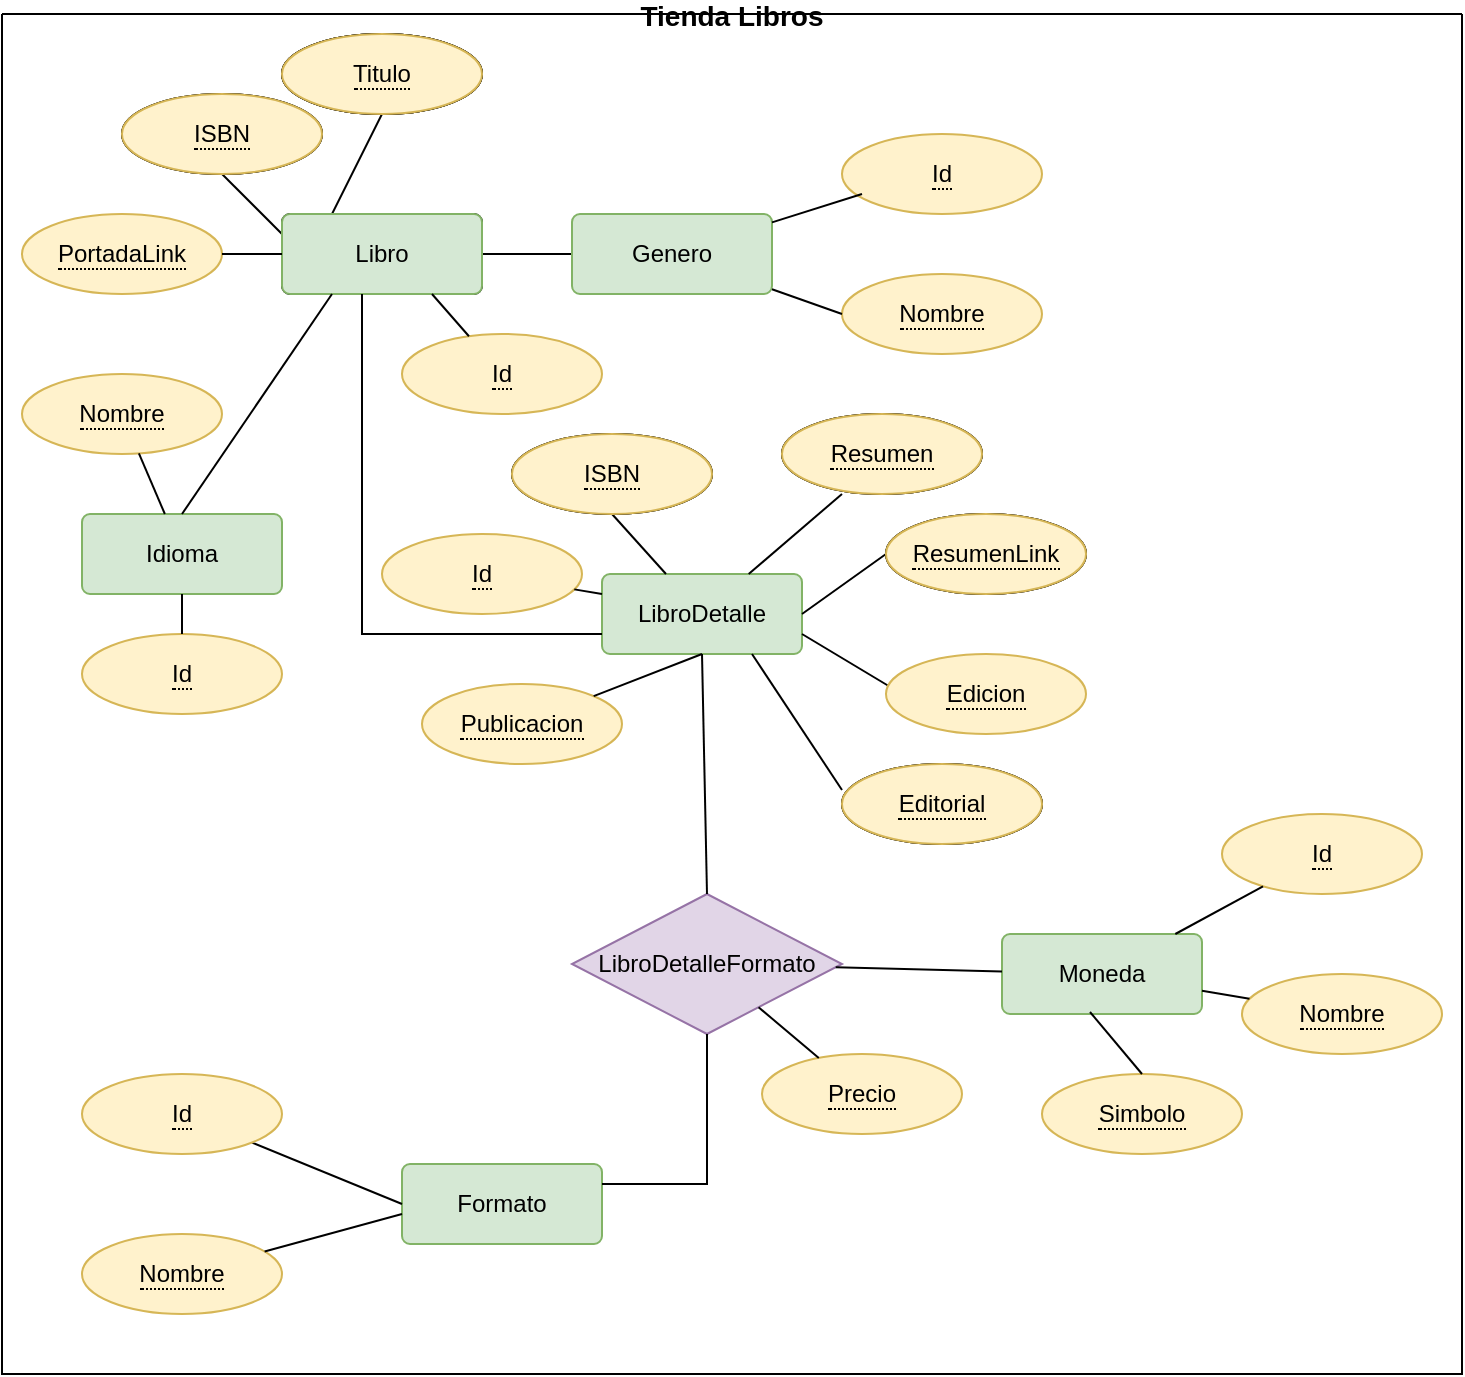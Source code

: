 <mxfile version="20.8.20" type="github">
  <diagram id="R2lEEEUBdFMjLlhIrx00" name="Page-1">
    <mxGraphModel dx="880" dy="452" grid="1" gridSize="10" guides="1" tooltips="1" connect="1" arrows="1" fold="1" page="1" pageScale="1" pageWidth="850" pageHeight="1100" math="0" shadow="0" extFonts="Permanent Marker^https://fonts.googleapis.com/css?family=Permanent+Marker">
      <root>
        <mxCell id="0" />
        <mxCell id="1" parent="0" />
        <mxCell id="xx8JCHiFy8lJPD8X3YAm-1" value="Libro" style="rounded=1;arcSize=10;whiteSpace=wrap;html=1;align=center;" parent="1" vertex="1">
          <mxGeometry x="180" y="220" width="100" height="40" as="geometry" />
        </mxCell>
        <mxCell id="xx8JCHiFy8lJPD8X3YAm-2" value="&lt;span style=&quot;border-bottom: 1px dotted&quot;&gt;ISBN&lt;/span&gt;" style="ellipse;whiteSpace=wrap;html=1;align=center;" parent="1" vertex="1">
          <mxGeometry x="100" y="160" width="100" height="40" as="geometry" />
        </mxCell>
        <mxCell id="xx8JCHiFy8lJPD8X3YAm-3" value="" style="endArrow=none;html=1;rounded=0;exitX=0.5;exitY=1;exitDx=0;exitDy=0;entryX=0;entryY=0.25;entryDx=0;entryDy=0;" parent="1" source="xx8JCHiFy8lJPD8X3YAm-2" target="xx8JCHiFy8lJPD8X3YAm-1" edge="1">
          <mxGeometry relative="1" as="geometry">
            <mxPoint x="330" y="240" as="sourcePoint" />
            <mxPoint x="490" y="240" as="targetPoint" />
          </mxGeometry>
        </mxCell>
        <mxCell id="xx8JCHiFy8lJPD8X3YAm-4" value="&lt;span style=&quot;border-bottom: 1px dotted&quot;&gt;Titulo&lt;/span&gt;" style="ellipse;whiteSpace=wrap;html=1;align=center;" parent="1" vertex="1">
          <mxGeometry x="180" y="130" width="100" height="40" as="geometry" />
        </mxCell>
        <mxCell id="xx8JCHiFy8lJPD8X3YAm-6" value="" style="endArrow=none;html=1;rounded=0;exitX=0.5;exitY=1;exitDx=0;exitDy=0;entryX=0.25;entryY=0;entryDx=0;entryDy=0;" parent="1" source="xx8JCHiFy8lJPD8X3YAm-4" target="xx8JCHiFy8lJPD8X3YAm-1" edge="1">
          <mxGeometry relative="1" as="geometry">
            <mxPoint x="330" y="240" as="sourcePoint" />
            <mxPoint x="490" y="240" as="targetPoint" />
          </mxGeometry>
        </mxCell>
        <mxCell id="xx8JCHiFy8lJPD8X3YAm-10" value="" style="endArrow=none;html=1;rounded=0;entryX=1;entryY=0.5;entryDx=0;entryDy=0;" parent="1" target="xx8JCHiFy8lJPD8X3YAm-1" edge="1">
          <mxGeometry relative="1" as="geometry">
            <mxPoint x="380" y="240" as="sourcePoint" />
            <mxPoint x="310" y="290" as="targetPoint" />
          </mxGeometry>
        </mxCell>
        <mxCell id="xx8JCHiFy8lJPD8X3YAm-17" value="&lt;span style=&quot;border-bottom: 1px dotted&quot;&gt;Titulo&lt;/span&gt;" style="ellipse;whiteSpace=wrap;html=1;align=center;" parent="1" vertex="1">
          <mxGeometry x="180" y="130" width="100" height="40" as="geometry" />
        </mxCell>
        <mxCell id="xx8JCHiFy8lJPD8X3YAm-40" value="Libro" style="rounded=1;arcSize=10;whiteSpace=wrap;html=1;align=center;fillColor=#d5e8d4;strokeColor=#82b366;" parent="1" vertex="1">
          <mxGeometry x="180" y="220" width="100" height="40" as="geometry" />
        </mxCell>
        <mxCell id="xx8JCHiFy8lJPD8X3YAm-43" value="&lt;span style=&quot;border-bottom: 1px dotted&quot;&gt;ISBN&lt;/span&gt;" style="ellipse;whiteSpace=wrap;html=1;align=center;" parent="1" vertex="1">
          <mxGeometry x="100" y="160" width="100" height="40" as="geometry" />
        </mxCell>
        <mxCell id="xx8JCHiFy8lJPD8X3YAm-44" value="&lt;span style=&quot;border-bottom: 1px dotted&quot;&gt;Titulo&lt;/span&gt;" style="ellipse;whiteSpace=wrap;html=1;align=center;" parent="1" vertex="1">
          <mxGeometry x="180" y="130" width="100" height="40" as="geometry" />
        </mxCell>
        <mxCell id="xx8JCHiFy8lJPD8X3YAm-53" value="&lt;span style=&quot;border-bottom: 1px dotted&quot;&gt;ISBN&lt;/span&gt;" style="ellipse;whiteSpace=wrap;html=1;align=center;fillColor=#fff2cc;strokeColor=#d6b656;" parent="1" vertex="1">
          <mxGeometry x="100" y="160" width="100" height="40" as="geometry" />
        </mxCell>
        <mxCell id="xx8JCHiFy8lJPD8X3YAm-54" value="&lt;span style=&quot;border-bottom: 1px dotted&quot;&gt;Titulo&lt;/span&gt;" style="ellipse;whiteSpace=wrap;html=1;align=center;fillColor=#fff2cc;strokeColor=#d6b656;" parent="1" vertex="1">
          <mxGeometry x="180" y="130" width="100" height="40" as="geometry" />
        </mxCell>
        <mxCell id="xx8JCHiFy8lJPD8X3YAm-65" value="Tienda Libros" style="swimlane;startSize=0;fontSize=14;" parent="1" vertex="1">
          <mxGeometry x="40" y="120" width="730" height="680" as="geometry" />
        </mxCell>
        <mxCell id="ZatRmtBqE8KDC4G2VJVv-1" value="&lt;span style=&quot;border-bottom: 1px dotted&quot;&gt;Id&lt;/span&gt;" style="ellipse;whiteSpace=wrap;html=1;align=center;fillColor=#fff2cc;strokeColor=#d6b656;" parent="xx8JCHiFy8lJPD8X3YAm-65" vertex="1">
          <mxGeometry x="200" y="160" width="100" height="40" as="geometry" />
        </mxCell>
        <mxCell id="xx8JCHiFy8lJPD8X3YAm-15" value="LibroDetalle" style="rounded=1;arcSize=10;whiteSpace=wrap;html=1;align=center;fillColor=#d5e8d4;strokeColor=#82b366;" parent="xx8JCHiFy8lJPD8X3YAm-65" vertex="1">
          <mxGeometry x="300" y="280" width="100" height="40" as="geometry" />
        </mxCell>
        <mxCell id="xx8JCHiFy8lJPD8X3YAm-18" value="&lt;span style=&quot;border-bottom: 1px dotted&quot;&gt;ISBN&lt;/span&gt;" style="ellipse;whiteSpace=wrap;html=1;align=center;" parent="xx8JCHiFy8lJPD8X3YAm-65" vertex="1">
          <mxGeometry x="255" y="210" width="100" height="40" as="geometry" />
        </mxCell>
        <mxCell id="xx8JCHiFy8lJPD8X3YAm-19" value="" style="endArrow=none;html=1;rounded=0;exitX=0.5;exitY=1;exitDx=0;exitDy=0;" parent="xx8JCHiFy8lJPD8X3YAm-65" source="xx8JCHiFy8lJPD8X3YAm-18" target="xx8JCHiFy8lJPD8X3YAm-15" edge="1">
          <mxGeometry relative="1" as="geometry">
            <mxPoint x="250" y="210" as="sourcePoint" />
            <mxPoint x="410" y="210" as="targetPoint" />
          </mxGeometry>
        </mxCell>
        <mxCell id="xx8JCHiFy8lJPD8X3YAm-20" value="&lt;span style=&quot;border-bottom: 1px dotted&quot;&gt;Resumen&lt;/span&gt;" style="ellipse;whiteSpace=wrap;html=1;align=center;" parent="xx8JCHiFy8lJPD8X3YAm-65" vertex="1">
          <mxGeometry x="390" y="200" width="100" height="40" as="geometry" />
        </mxCell>
        <mxCell id="xx8JCHiFy8lJPD8X3YAm-21" value="" style="endArrow=none;html=1;rounded=0;exitX=0.5;exitY=1;exitDx=0;exitDy=0;" parent="xx8JCHiFy8lJPD8X3YAm-65" target="xx8JCHiFy8lJPD8X3YAm-15" edge="1">
          <mxGeometry relative="1" as="geometry">
            <mxPoint x="420" y="240" as="sourcePoint" />
            <mxPoint x="465" y="270" as="targetPoint" />
          </mxGeometry>
        </mxCell>
        <mxCell id="xx8JCHiFy8lJPD8X3YAm-22" value="&lt;span style=&quot;border-bottom: 1px dotted&quot;&gt;ResumenLink&lt;/span&gt;" style="ellipse;whiteSpace=wrap;html=1;align=center;" parent="xx8JCHiFy8lJPD8X3YAm-65" vertex="1">
          <mxGeometry x="442" y="250" width="100" height="40" as="geometry" />
        </mxCell>
        <mxCell id="xx8JCHiFy8lJPD8X3YAm-23" value="" style="endArrow=none;html=1;rounded=0;entryX=1;entryY=0.5;entryDx=0;entryDy=0;exitX=0;exitY=0.5;exitDx=0;exitDy=0;" parent="xx8JCHiFy8lJPD8X3YAm-65" source="xx8JCHiFy8lJPD8X3YAm-59" target="xx8JCHiFy8lJPD8X3YAm-15" edge="1">
          <mxGeometry relative="1" as="geometry">
            <mxPoint x="457" y="280" as="sourcePoint" />
            <mxPoint x="440" y="331" as="targetPoint" />
          </mxGeometry>
        </mxCell>
        <mxCell id="xx8JCHiFy8lJPD8X3YAm-25" value="" style="endArrow=none;html=1;rounded=0;entryX=1;entryY=0.75;entryDx=0;entryDy=0;" parent="xx8JCHiFy8lJPD8X3YAm-65" target="xx8JCHiFy8lJPD8X3YAm-15" edge="1">
          <mxGeometry relative="1" as="geometry">
            <mxPoint x="450" y="340" as="sourcePoint" />
            <mxPoint x="410" y="310" as="targetPoint" />
          </mxGeometry>
        </mxCell>
        <mxCell id="xx8JCHiFy8lJPD8X3YAm-26" value="&lt;span style=&quot;border-bottom: 1px dotted&quot;&gt;Publicacion&lt;/span&gt;" style="ellipse;whiteSpace=wrap;html=1;align=center;fillColor=#fff2cc;strokeColor=#d6b656;" parent="xx8JCHiFy8lJPD8X3YAm-65" vertex="1">
          <mxGeometry x="210" y="335" width="100" height="40" as="geometry" />
        </mxCell>
        <mxCell id="xx8JCHiFy8lJPD8X3YAm-27" value="" style="endArrow=none;html=1;rounded=0;exitX=0.5;exitY=1;exitDx=0;exitDy=0;" parent="xx8JCHiFy8lJPD8X3YAm-65" target="xx8JCHiFy8lJPD8X3YAm-26" edge="1">
          <mxGeometry relative="1" as="geometry">
            <mxPoint x="350" y="320" as="sourcePoint" />
            <mxPoint x="395" y="350" as="targetPoint" />
          </mxGeometry>
        </mxCell>
        <mxCell id="xx8JCHiFy8lJPD8X3YAm-28" value="&lt;span style=&quot;border-bottom: 1px dotted&quot;&gt;Editorial&lt;/span&gt;" style="ellipse;whiteSpace=wrap;html=1;align=center;" parent="xx8JCHiFy8lJPD8X3YAm-65" vertex="1">
          <mxGeometry x="420" y="375" width="100" height="40" as="geometry" />
        </mxCell>
        <mxCell id="xx8JCHiFy8lJPD8X3YAm-29" value="" style="endArrow=none;html=1;rounded=0;exitX=0;exitY=0.325;exitDx=0;exitDy=0;entryX=0.75;entryY=1;entryDx=0;entryDy=0;exitPerimeter=0;" parent="xx8JCHiFy8lJPD8X3YAm-65" source="xx8JCHiFy8lJPD8X3YAm-28" target="xx8JCHiFy8lJPD8X3YAm-15" edge="1">
          <mxGeometry relative="1" as="geometry">
            <mxPoint x="442" y="335" as="sourcePoint" />
            <mxPoint x="390" y="365" as="targetPoint" />
          </mxGeometry>
        </mxCell>
        <mxCell id="xx8JCHiFy8lJPD8X3YAm-39" style="edgeStyle=none;rounded=0;orthogonalLoop=1;jettySize=auto;html=1;" parent="xx8JCHiFy8lJPD8X3YAm-65" edge="1">
          <mxGeometry relative="1" as="geometry">
            <mxPoint x="180" y="355" as="targetPoint" />
            <mxPoint x="180" y="355" as="sourcePoint" />
          </mxGeometry>
        </mxCell>
        <mxCell id="xx8JCHiFy8lJPD8X3YAm-47" value="&lt;span style=&quot;border-bottom: 1px dotted&quot;&gt;ISBN&lt;/span&gt;" style="ellipse;whiteSpace=wrap;html=1;align=center;" parent="xx8JCHiFy8lJPD8X3YAm-65" vertex="1">
          <mxGeometry x="255" y="210" width="100" height="40" as="geometry" />
        </mxCell>
        <mxCell id="xx8JCHiFy8lJPD8X3YAm-48" value="&lt;span style=&quot;border-bottom: 1px dotted&quot;&gt;Resumen&lt;/span&gt;" style="ellipse;whiteSpace=wrap;html=1;align=center;" parent="xx8JCHiFy8lJPD8X3YAm-65" vertex="1">
          <mxGeometry x="390" y="200" width="100" height="40" as="geometry" />
        </mxCell>
        <mxCell id="xx8JCHiFy8lJPD8X3YAm-49" value="&lt;span style=&quot;border-bottom: 1px dotted&quot;&gt;ResumenLink&lt;/span&gt;" style="ellipse;whiteSpace=wrap;html=1;align=center;" parent="xx8JCHiFy8lJPD8X3YAm-65" vertex="1">
          <mxGeometry x="442" y="250" width="100" height="40" as="geometry" />
        </mxCell>
        <mxCell id="xx8JCHiFy8lJPD8X3YAm-51" value="&lt;span style=&quot;border-bottom: 1px dotted&quot;&gt;Editorial&lt;/span&gt;" style="ellipse;whiteSpace=wrap;html=1;align=center;" parent="xx8JCHiFy8lJPD8X3YAm-65" vertex="1">
          <mxGeometry x="420" y="375" width="100" height="40" as="geometry" />
        </mxCell>
        <mxCell id="xx8JCHiFy8lJPD8X3YAm-57" value="&lt;span style=&quot;border-bottom: 1px dotted&quot;&gt;ISBN&lt;/span&gt;" style="ellipse;whiteSpace=wrap;html=1;align=center;fillColor=#fff2cc;strokeColor=#d6b656;" parent="xx8JCHiFy8lJPD8X3YAm-65" vertex="1">
          <mxGeometry x="255" y="210" width="100" height="40" as="geometry" />
        </mxCell>
        <mxCell id="xx8JCHiFy8lJPD8X3YAm-58" value="&lt;span style=&quot;border-bottom: 1px dotted&quot;&gt;Resumen&lt;/span&gt;" style="ellipse;whiteSpace=wrap;html=1;align=center;fillColor=#fff2cc;strokeColor=#d6b656;" parent="xx8JCHiFy8lJPD8X3YAm-65" vertex="1">
          <mxGeometry x="390" y="200" width="100" height="40" as="geometry" />
        </mxCell>
        <mxCell id="xx8JCHiFy8lJPD8X3YAm-59" value="&lt;span style=&quot;border-bottom: 1px dotted&quot;&gt;ResumenLink&lt;/span&gt;" style="ellipse;whiteSpace=wrap;html=1;align=center;fillColor=#fff2cc;strokeColor=#d6b656;" parent="xx8JCHiFy8lJPD8X3YAm-65" vertex="1">
          <mxGeometry x="442" y="250" width="100" height="40" as="geometry" />
        </mxCell>
        <mxCell id="xx8JCHiFy8lJPD8X3YAm-60" value="&lt;span style=&quot;border-bottom: 1px dotted&quot;&gt;Edicion&lt;/span&gt;" style="ellipse;whiteSpace=wrap;html=1;align=center;fillColor=#fff2cc;strokeColor=#d6b656;" parent="xx8JCHiFy8lJPD8X3YAm-65" vertex="1">
          <mxGeometry x="442" y="320" width="100" height="40" as="geometry" />
        </mxCell>
        <mxCell id="xx8JCHiFy8lJPD8X3YAm-61" value="&lt;span style=&quot;border-bottom: 1px dotted&quot;&gt;Editorial&lt;/span&gt;" style="ellipse;whiteSpace=wrap;html=1;align=center;fillColor=#fff2cc;strokeColor=#d6b656;" parent="xx8JCHiFy8lJPD8X3YAm-65" vertex="1">
          <mxGeometry x="420" y="375" width="100" height="40" as="geometry" />
        </mxCell>
        <mxCell id="ZatRmtBqE8KDC4G2VJVv-3" value="&lt;span style=&quot;border-bottom: 1px dotted&quot;&gt;Id&lt;/span&gt;" style="ellipse;whiteSpace=wrap;html=1;align=center;fillColor=#fff2cc;strokeColor=#d6b656;" parent="xx8JCHiFy8lJPD8X3YAm-65" vertex="1">
          <mxGeometry x="190" y="260" width="100" height="40" as="geometry" />
        </mxCell>
        <mxCell id="ZatRmtBqE8KDC4G2VJVv-4" value="" style="endArrow=none;html=1;rounded=0;entryX=0;entryY=0.25;entryDx=0;entryDy=0;" parent="xx8JCHiFy8lJPD8X3YAm-65" source="ZatRmtBqE8KDC4G2VJVv-3" target="xx8JCHiFy8lJPD8X3YAm-15" edge="1">
          <mxGeometry relative="1" as="geometry">
            <mxPoint x="315" y="260" as="sourcePoint" />
            <mxPoint x="360" y="290" as="targetPoint" />
          </mxGeometry>
        </mxCell>
        <mxCell id="xx8JCHiFy8lJPD8X3YAm-41" value="Genero" style="rounded=1;arcSize=10;whiteSpace=wrap;html=1;align=center;fillColor=#d5e8d4;strokeColor=#82b366;" parent="xx8JCHiFy8lJPD8X3YAm-65" vertex="1">
          <mxGeometry x="285" y="100" width="100" height="40" as="geometry" />
        </mxCell>
        <mxCell id="ZatRmtBqE8KDC4G2VJVv-11" value="&lt;span style=&quot;border-bottom: 1px dotted&quot;&gt;Id&lt;/span&gt;" style="ellipse;whiteSpace=wrap;html=1;align=center;fillColor=#fff2cc;strokeColor=#d6b656;" parent="xx8JCHiFy8lJPD8X3YAm-65" vertex="1">
          <mxGeometry x="420" y="60" width="100" height="40" as="geometry" />
        </mxCell>
        <mxCell id="xx8JCHiFy8lJPD8X3YAm-56" value="&lt;span style=&quot;border-bottom: 1px dotted&quot;&gt;Nombre&lt;/span&gt;" style="ellipse;whiteSpace=wrap;html=1;align=center;fillColor=#fff2cc;strokeColor=#d6b656;" parent="xx8JCHiFy8lJPD8X3YAm-65" vertex="1">
          <mxGeometry x="420" y="130" width="100" height="40" as="geometry" />
        </mxCell>
        <mxCell id="ZatRmtBqE8KDC4G2VJVv-10" value="" style="endArrow=none;html=1;rounded=0;" parent="xx8JCHiFy8lJPD8X3YAm-65" edge="1" target="xx8JCHiFy8lJPD8X3YAm-41">
          <mxGeometry relative="1" as="geometry">
            <mxPoint x="420" y="150" as="sourcePoint" />
            <mxPoint x="380" y="120" as="targetPoint" />
          </mxGeometry>
        </mxCell>
        <mxCell id="klHyDaI2BTgXFFpjh4IZ-3" value="Idioma" style="rounded=1;arcSize=10;whiteSpace=wrap;html=1;align=center;fillColor=#d5e8d4;strokeColor=#82b366;" vertex="1" parent="xx8JCHiFy8lJPD8X3YAm-65">
          <mxGeometry x="40" y="250" width="100" height="40" as="geometry" />
        </mxCell>
        <mxCell id="xx8JCHiFy8lJPD8X3YAm-52" value="&lt;span style=&quot;border-bottom: 1px dotted&quot;&gt;PortadaLink&lt;/span&gt;" style="ellipse;whiteSpace=wrap;html=1;align=center;fillColor=#fff2cc;strokeColor=#d6b656;" parent="xx8JCHiFy8lJPD8X3YAm-65" vertex="1">
          <mxGeometry x="10" y="100" width="100" height="40" as="geometry" />
        </mxCell>
        <mxCell id="klHyDaI2BTgXFFpjh4IZ-6" value="&lt;span style=&quot;border-bottom: 1px dotted&quot;&gt;Id&lt;/span&gt;" style="ellipse;whiteSpace=wrap;html=1;align=center;fillColor=#fff2cc;strokeColor=#d6b656;" vertex="1" parent="xx8JCHiFy8lJPD8X3YAm-65">
          <mxGeometry x="40" y="310" width="100" height="40" as="geometry" />
        </mxCell>
        <mxCell id="klHyDaI2BTgXFFpjh4IZ-7" value="" style="endArrow=none;html=1;rounded=0;exitX=0.5;exitY=1;exitDx=0;exitDy=0;" edge="1" parent="xx8JCHiFy8lJPD8X3YAm-65" source="klHyDaI2BTgXFFpjh4IZ-3" target="klHyDaI2BTgXFFpjh4IZ-6">
          <mxGeometry relative="1" as="geometry">
            <mxPoint x="100" y="260" as="sourcePoint" />
            <mxPoint x="175" y="150" as="targetPoint" />
          </mxGeometry>
        </mxCell>
        <mxCell id="klHyDaI2BTgXFFpjh4IZ-8" value="&lt;span style=&quot;border-bottom: 1px dotted&quot;&gt;Nombre&lt;/span&gt;" style="ellipse;whiteSpace=wrap;html=1;align=center;fillColor=#fff2cc;strokeColor=#d6b656;" vertex="1" parent="xx8JCHiFy8lJPD8X3YAm-65">
          <mxGeometry x="10" y="180" width="100" height="40" as="geometry" />
        </mxCell>
        <mxCell id="klHyDaI2BTgXFFpjh4IZ-9" value="" style="endArrow=none;html=1;rounded=0;" edge="1" parent="xx8JCHiFy8lJPD8X3YAm-65" source="klHyDaI2BTgXFFpjh4IZ-3" target="klHyDaI2BTgXFFpjh4IZ-8">
          <mxGeometry relative="1" as="geometry">
            <mxPoint x="100" y="300" as="sourcePoint" />
            <mxPoint x="100" y="320" as="targetPoint" />
          </mxGeometry>
        </mxCell>
        <mxCell id="ZatRmtBqE8KDC4G2VJVv-12" value="" style="endArrow=none;html=1;rounded=0;" parent="xx8JCHiFy8lJPD8X3YAm-65" edge="1" target="xx8JCHiFy8lJPD8X3YAm-41">
          <mxGeometry relative="1" as="geometry">
            <mxPoint x="430" y="90" as="sourcePoint" />
            <mxPoint x="380" y="110" as="targetPoint" />
          </mxGeometry>
        </mxCell>
        <mxCell id="klHyDaI2BTgXFFpjh4IZ-10" value="&lt;span style=&quot;border-bottom: 1px dotted&quot;&gt;Precio&lt;/span&gt;" style="ellipse;whiteSpace=wrap;html=1;align=center;fillColor=#fff2cc;strokeColor=#d6b656;" vertex="1" parent="xx8JCHiFy8lJPD8X3YAm-65">
          <mxGeometry x="380" y="520" width="100" height="40" as="geometry" />
        </mxCell>
        <mxCell id="xx8JCHiFy8lJPD8X3YAm-35" value="Formato" style="rounded=1;arcSize=10;whiteSpace=wrap;html=1;align=center;fillColor=#d5e8d4;strokeColor=#82b366;" parent="xx8JCHiFy8lJPD8X3YAm-65" vertex="1">
          <mxGeometry x="200" y="575" width="100" height="40" as="geometry" />
        </mxCell>
        <mxCell id="xx8JCHiFy8lJPD8X3YAm-38" value="" style="endArrow=none;html=1;rounded=0;" parent="xx8JCHiFy8lJPD8X3YAm-65" source="ZatRmtBqE8KDC4G2VJVv-5" edge="1">
          <mxGeometry relative="1" as="geometry">
            <mxPoint x="170" y="594.5" as="sourcePoint" />
            <mxPoint x="200" y="595" as="targetPoint" />
          </mxGeometry>
        </mxCell>
        <mxCell id="ZatRmtBqE8KDC4G2VJVv-5" value="&lt;span style=&quot;border-bottom: 1px dotted&quot;&gt;Id&lt;/span&gt;" style="ellipse;whiteSpace=wrap;html=1;align=center;fillColor=#fff2cc;strokeColor=#d6b656;" parent="xx8JCHiFy8lJPD8X3YAm-65" vertex="1">
          <mxGeometry x="40" y="530" width="100" height="40" as="geometry" />
        </mxCell>
        <mxCell id="xx8JCHiFy8lJPD8X3YAm-36" value="&lt;span style=&quot;border-bottom: 1px dotted&quot;&gt;Nombre&lt;/span&gt;" style="ellipse;whiteSpace=wrap;html=1;align=center;fillColor=#fff2cc;strokeColor=#d6b656;" parent="xx8JCHiFy8lJPD8X3YAm-65" vertex="1">
          <mxGeometry x="40" y="610" width="100" height="40" as="geometry" />
        </mxCell>
        <mxCell id="ZatRmtBqE8KDC4G2VJVv-9" value="" style="endArrow=none;html=1;rounded=0;" parent="xx8JCHiFy8lJPD8X3YAm-65" source="xx8JCHiFy8lJPD8X3YAm-36" edge="1">
          <mxGeometry relative="1" as="geometry">
            <mxPoint x="177" y="569" as="sourcePoint" />
            <mxPoint x="200" y="600" as="targetPoint" />
          </mxGeometry>
        </mxCell>
        <mxCell id="klHyDaI2BTgXFFpjh4IZ-11" value="LibroDetalleFormato" style="shape=rhombus;perimeter=rhombusPerimeter;whiteSpace=wrap;html=1;align=center;fillColor=#e1d5e7;strokeColor=#9673a6;" vertex="1" parent="xx8JCHiFy8lJPD8X3YAm-65">
          <mxGeometry x="285" y="440" width="135" height="70" as="geometry" />
        </mxCell>
        <mxCell id="klHyDaI2BTgXFFpjh4IZ-12" value="" style="endArrow=none;html=1;rounded=0;exitX=0.5;exitY=0;exitDx=0;exitDy=0;entryX=0.5;entryY=1;entryDx=0;entryDy=0;" edge="1" parent="xx8JCHiFy8lJPD8X3YAm-65" source="klHyDaI2BTgXFFpjh4IZ-11" target="xx8JCHiFy8lJPD8X3YAm-15">
          <mxGeometry relative="1" as="geometry">
            <mxPoint x="460" y="350" as="sourcePoint" />
            <mxPoint x="360" y="310" as="targetPoint" />
          </mxGeometry>
        </mxCell>
        <mxCell id="klHyDaI2BTgXFFpjh4IZ-13" value="" style="endArrow=none;html=1;rounded=0;" edge="1" parent="xx8JCHiFy8lJPD8X3YAm-65" source="klHyDaI2BTgXFFpjh4IZ-10" target="klHyDaI2BTgXFFpjh4IZ-11">
          <mxGeometry relative="1" as="geometry">
            <mxPoint x="420" y="548" as="sourcePoint" />
            <mxPoint x="375" y="480" as="targetPoint" />
          </mxGeometry>
        </mxCell>
        <mxCell id="klHyDaI2BTgXFFpjh4IZ-14" value="Moneda" style="rounded=1;arcSize=10;whiteSpace=wrap;html=1;align=center;fillColor=#d5e8d4;strokeColor=#82b366;" vertex="1" parent="xx8JCHiFy8lJPD8X3YAm-65">
          <mxGeometry x="500" y="460" width="100" height="40" as="geometry" />
        </mxCell>
        <mxCell id="klHyDaI2BTgXFFpjh4IZ-15" value="&lt;span style=&quot;border-bottom: 1px dotted&quot;&gt;Id&lt;/span&gt;" style="ellipse;whiteSpace=wrap;html=1;align=center;fillColor=#fff2cc;strokeColor=#d6b656;" vertex="1" parent="xx8JCHiFy8lJPD8X3YAm-65">
          <mxGeometry x="610" y="400" width="100" height="40" as="geometry" />
        </mxCell>
        <mxCell id="klHyDaI2BTgXFFpjh4IZ-16" value="&lt;span style=&quot;border-bottom: 1px dotted&quot;&gt;Nombre&lt;/span&gt;" style="ellipse;whiteSpace=wrap;html=1;align=center;fillColor=#fff2cc;strokeColor=#d6b656;" vertex="1" parent="xx8JCHiFy8lJPD8X3YAm-65">
          <mxGeometry x="620" y="480" width="100" height="40" as="geometry" />
        </mxCell>
        <mxCell id="klHyDaI2BTgXFFpjh4IZ-17" value="" style="endArrow=none;html=1;rounded=0;" edge="1" parent="xx8JCHiFy8lJPD8X3YAm-65" source="klHyDaI2BTgXFFpjh4IZ-15" target="klHyDaI2BTgXFFpjh4IZ-14">
          <mxGeometry relative="1" as="geometry">
            <mxPoint x="434" y="533" as="sourcePoint" />
            <mxPoint x="392" y="505" as="targetPoint" />
          </mxGeometry>
        </mxCell>
        <mxCell id="klHyDaI2BTgXFFpjh4IZ-18" value="" style="endArrow=none;html=1;rounded=0;" edge="1" parent="xx8JCHiFy8lJPD8X3YAm-65" source="klHyDaI2BTgXFFpjh4IZ-16" target="klHyDaI2BTgXFFpjh4IZ-14">
          <mxGeometry relative="1" as="geometry">
            <mxPoint x="444" y="543" as="sourcePoint" />
            <mxPoint x="402" y="515" as="targetPoint" />
          </mxGeometry>
        </mxCell>
        <mxCell id="klHyDaI2BTgXFFpjh4IZ-19" value="" style="endArrow=none;html=1;rounded=0;" edge="1" parent="xx8JCHiFy8lJPD8X3YAm-65" source="klHyDaI2BTgXFFpjh4IZ-14" target="klHyDaI2BTgXFFpjh4IZ-11">
          <mxGeometry relative="1" as="geometry">
            <mxPoint x="454" y="553" as="sourcePoint" />
            <mxPoint x="412" y="525" as="targetPoint" />
          </mxGeometry>
        </mxCell>
        <mxCell id="klHyDaI2BTgXFFpjh4IZ-20" value="" style="endArrow=none;html=1;rounded=0;exitX=1;exitY=0.25;exitDx=0;exitDy=0;entryX=0.5;entryY=1;entryDx=0;entryDy=0;edgeStyle=orthogonalEdgeStyle;" edge="1" parent="xx8JCHiFy8lJPD8X3YAm-65" source="xx8JCHiFy8lJPD8X3YAm-35" target="klHyDaI2BTgXFFpjh4IZ-11">
          <mxGeometry relative="1" as="geometry">
            <mxPoint x="363" y="450" as="sourcePoint" />
            <mxPoint x="360" y="330" as="targetPoint" />
          </mxGeometry>
        </mxCell>
        <mxCell id="klHyDaI2BTgXFFpjh4IZ-21" value="&lt;span style=&quot;border-bottom: 1px dotted&quot;&gt;Simbolo&lt;/span&gt;" style="ellipse;whiteSpace=wrap;html=1;align=center;fillColor=#fff2cc;strokeColor=#d6b656;" vertex="1" parent="xx8JCHiFy8lJPD8X3YAm-65">
          <mxGeometry x="520" y="530" width="100" height="40" as="geometry" />
        </mxCell>
        <mxCell id="klHyDaI2BTgXFFpjh4IZ-22" value="" style="endArrow=none;html=1;rounded=0;entryX=0.44;entryY=0.975;entryDx=0;entryDy=0;entryPerimeter=0;exitX=0.5;exitY=0;exitDx=0;exitDy=0;" edge="1" parent="xx8JCHiFy8lJPD8X3YAm-65" source="klHyDaI2BTgXFFpjh4IZ-21" target="klHyDaI2BTgXFFpjh4IZ-14">
          <mxGeometry relative="1" as="geometry">
            <mxPoint x="637" y="525" as="sourcePoint" />
            <mxPoint x="604" y="510" as="targetPoint" />
          </mxGeometry>
        </mxCell>
        <mxCell id="ZatRmtBqE8KDC4G2VJVv-7" value="" style="endArrow=none;html=1;rounded=0;entryX=0;entryY=0.75;entryDx=0;entryDy=0;entryPerimeter=0;edgeStyle=orthogonalEdgeStyle;" parent="1" source="xx8JCHiFy8lJPD8X3YAm-40" target="xx8JCHiFy8lJPD8X3YAm-15" edge="1">
          <mxGeometry relative="1" as="geometry">
            <mxPoint x="371" y="412" as="sourcePoint" />
            <mxPoint x="400" y="420" as="targetPoint" />
            <Array as="points">
              <mxPoint x="220" y="430" />
            </Array>
          </mxGeometry>
        </mxCell>
        <mxCell id="klHyDaI2BTgXFFpjh4IZ-2" value="" style="endArrow=none;html=1;rounded=0;" edge="1" parent="1" source="xx8JCHiFy8lJPD8X3YAm-52" target="xx8JCHiFy8lJPD8X3YAm-40">
          <mxGeometry relative="1" as="geometry">
            <mxPoint x="150" y="240" as="sourcePoint" />
            <mxPoint x="190" y="240" as="targetPoint" />
          </mxGeometry>
        </mxCell>
        <mxCell id="ZatRmtBqE8KDC4G2VJVv-2" value="" style="endArrow=none;html=1;rounded=0;entryX=0.75;entryY=1;entryDx=0;entryDy=0;" parent="1" source="ZatRmtBqE8KDC4G2VJVv-1" edge="1" target="xx8JCHiFy8lJPD8X3YAm-40">
          <mxGeometry relative="1" as="geometry">
            <mxPoint x="300" y="270" as="sourcePoint" />
            <mxPoint x="200" y="260" as="targetPoint" />
          </mxGeometry>
        </mxCell>
        <mxCell id="klHyDaI2BTgXFFpjh4IZ-5" value="" style="endArrow=none;html=1;rounded=0;exitX=0.5;exitY=0;exitDx=0;exitDy=0;entryX=0.25;entryY=1;entryDx=0;entryDy=0;" edge="1" parent="1" source="klHyDaI2BTgXFFpjh4IZ-3" target="xx8JCHiFy8lJPD8X3YAm-40">
          <mxGeometry relative="1" as="geometry">
            <mxPoint x="160" y="250" as="sourcePoint" />
            <mxPoint x="190" y="250" as="targetPoint" />
          </mxGeometry>
        </mxCell>
      </root>
    </mxGraphModel>
  </diagram>
</mxfile>
